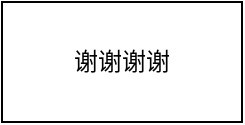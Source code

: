 <mxfile version="13.1.3" type="github"><diagram id="XkRqrzH355DGaIdfhFV-" name="Page-1"><mxGraphModel dx="1422" dy="802" grid="1" gridSize="10" guides="1" tooltips="1" connect="1" arrows="1" fold="1" page="1" pageScale="1" pageWidth="827" pageHeight="1169" math="0" shadow="0"><root><mxCell id="0"/><mxCell id="1" parent="0"/><mxCell id="7SYHETvSZJWx8O6O3agx-1" value="谢谢谢谢" style="rounded=0;whiteSpace=wrap;html=1;" parent="1" vertex="1"><mxGeometry x="180" y="120" width="120" height="60" as="geometry"/></mxCell></root></mxGraphModel></diagram></mxfile>